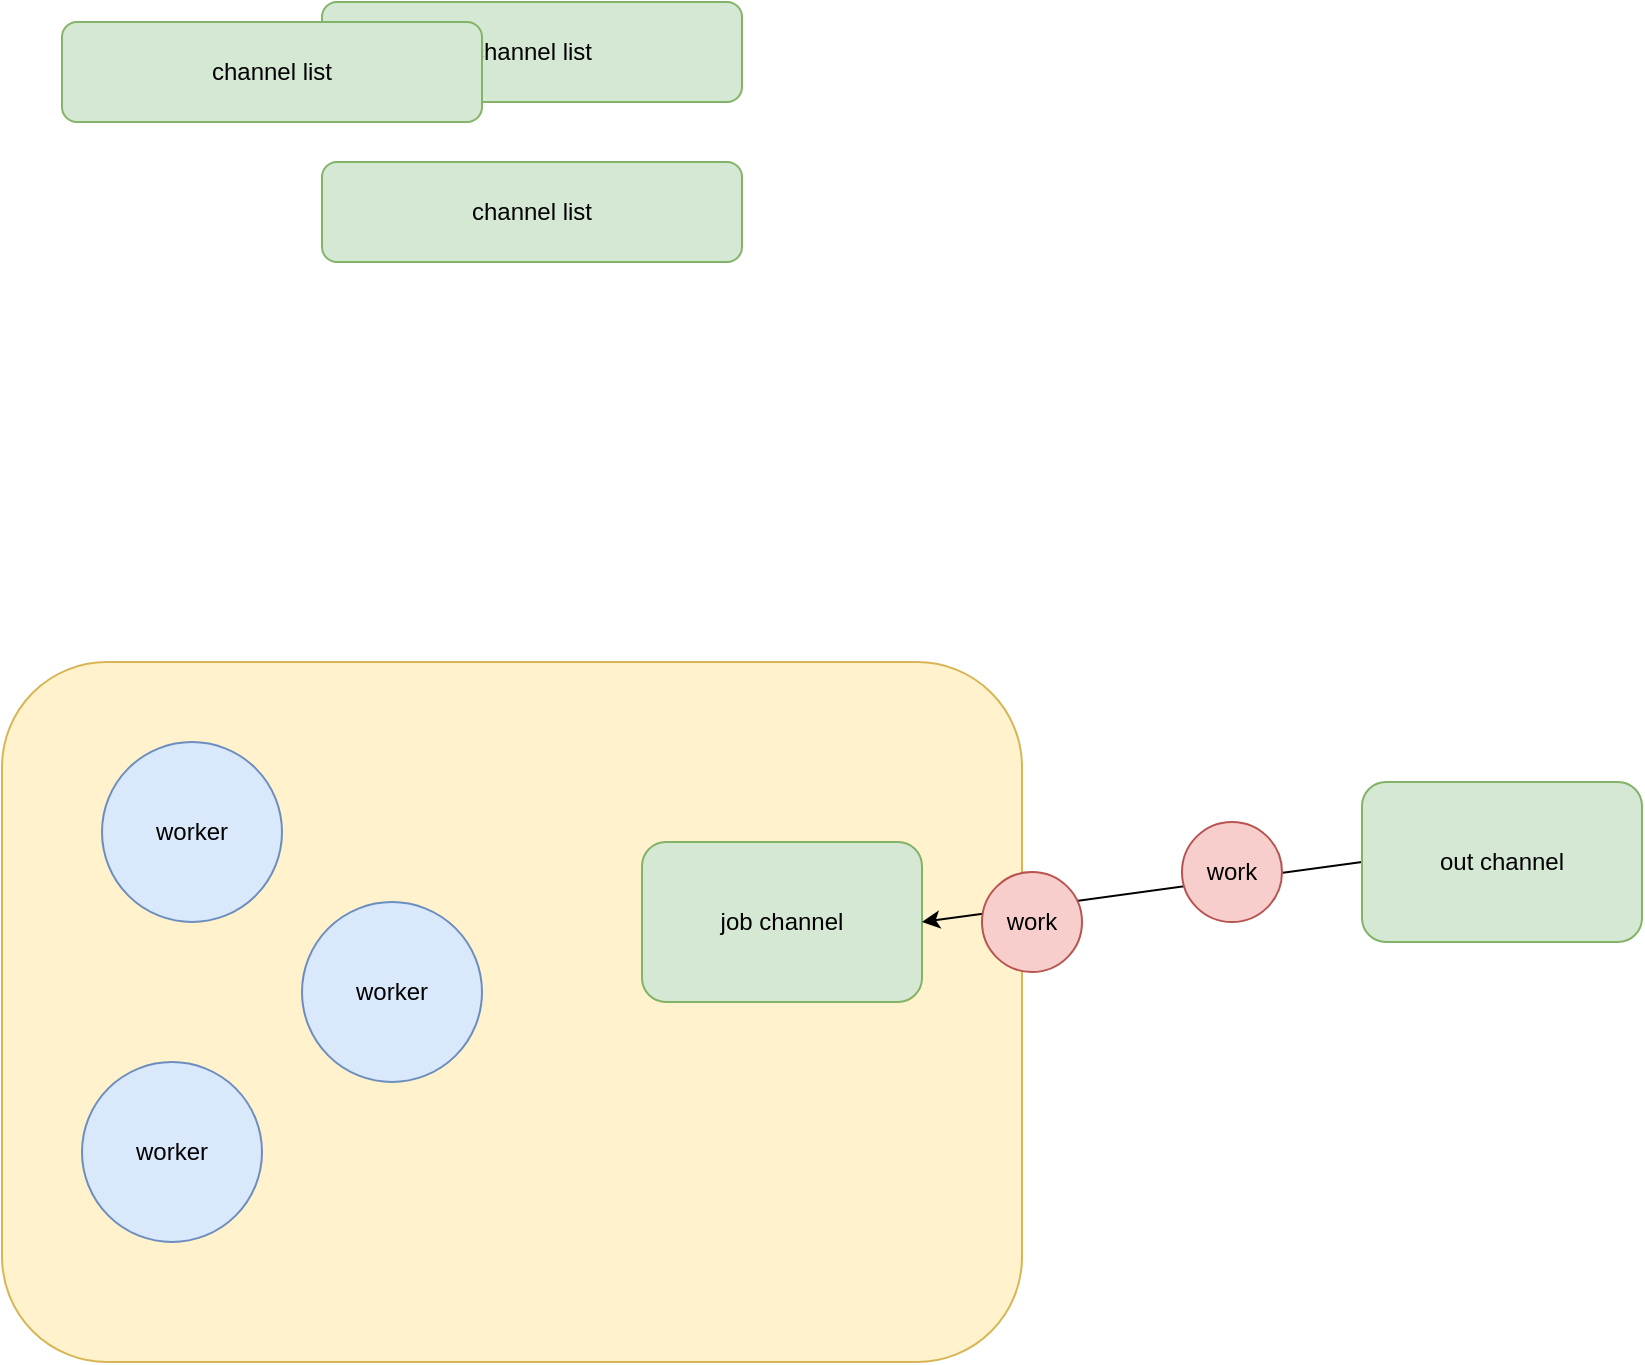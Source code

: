 <mxfile version="24.6.1" type="device">
  <diagram name="第 1 页" id="OSMjA1J-9C1KkD3Vidsf">
    <mxGraphModel dx="842" dy="1699" grid="1" gridSize="10" guides="1" tooltips="1" connect="1" arrows="1" fold="1" page="1" pageScale="1" pageWidth="827" pageHeight="1169" math="0" shadow="0">
      <root>
        <mxCell id="0" />
        <mxCell id="1" parent="0" />
        <mxCell id="7TNsfNbScLUXd0cSH6-V-1" value="" style="rounded=1;whiteSpace=wrap;html=1;fillColor=#fff2cc;strokeColor=#d6b656;" vertex="1" parent="1">
          <mxGeometry x="160" y="210" width="510" height="350" as="geometry" />
        </mxCell>
        <mxCell id="PCAG2P3OImyn86n8ni2J-2" value="worker" style="ellipse;whiteSpace=wrap;html=1;aspect=fixed;fillColor=#dae8fc;strokeColor=#6c8ebf;" parent="1" vertex="1">
          <mxGeometry x="210" y="250" width="90" height="90" as="geometry" />
        </mxCell>
        <mxCell id="PCAG2P3OImyn86n8ni2J-4" value="channel list" style="rounded=1;whiteSpace=wrap;html=1;fillColor=#d5e8d4;strokeColor=#82b366;" parent="1" vertex="1">
          <mxGeometry x="320" y="-120" width="210" height="50" as="geometry" />
        </mxCell>
        <mxCell id="PCAG2P3OImyn86n8ni2J-5" value="channel list" style="rounded=1;whiteSpace=wrap;html=1;fillColor=#d5e8d4;strokeColor=#82b366;" parent="1" vertex="1">
          <mxGeometry x="320" y="-40" width="210" height="50" as="geometry" />
        </mxCell>
        <mxCell id="PCAG2P3OImyn86n8ni2J-6" value="channel list" style="rounded=1;whiteSpace=wrap;html=1;fillColor=#d5e8d4;strokeColor=#82b366;" parent="1" vertex="1">
          <mxGeometry x="190" y="-110" width="210" height="50" as="geometry" />
        </mxCell>
        <mxCell id="PCAG2P3OImyn86n8ni2J-7" value="job channel" style="rounded=1;whiteSpace=wrap;html=1;fillColor=#d5e8d4;strokeColor=#82b366;" parent="1" vertex="1">
          <mxGeometry x="480" y="300" width="140" height="80" as="geometry" />
        </mxCell>
        <mxCell id="7TNsfNbScLUXd0cSH6-V-2" value="worker" style="ellipse;whiteSpace=wrap;html=1;aspect=fixed;fillColor=#dae8fc;strokeColor=#6c8ebf;" vertex="1" parent="1">
          <mxGeometry x="310" y="330" width="90" height="90" as="geometry" />
        </mxCell>
        <mxCell id="7TNsfNbScLUXd0cSH6-V-3" value="worker" style="ellipse;whiteSpace=wrap;html=1;aspect=fixed;fillColor=#dae8fc;strokeColor=#6c8ebf;" vertex="1" parent="1">
          <mxGeometry x="200" y="410" width="90" height="90" as="geometry" />
        </mxCell>
        <mxCell id="7TNsfNbScLUXd0cSH6-V-5" style="rounded=0;orthogonalLoop=1;jettySize=auto;html=1;exitX=0;exitY=0.5;exitDx=0;exitDy=0;entryX=1;entryY=0.5;entryDx=0;entryDy=0;" edge="1" parent="1" source="7TNsfNbScLUXd0cSH6-V-4" target="PCAG2P3OImyn86n8ni2J-7">
          <mxGeometry relative="1" as="geometry" />
        </mxCell>
        <mxCell id="7TNsfNbScLUXd0cSH6-V-4" value="out channel" style="rounded=1;whiteSpace=wrap;html=1;fillColor=#d5e8d4;strokeColor=#82b366;" vertex="1" parent="1">
          <mxGeometry x="840" y="270" width="140" height="80" as="geometry" />
        </mxCell>
        <mxCell id="7TNsfNbScLUXd0cSH6-V-6" value="work" style="ellipse;whiteSpace=wrap;html=1;aspect=fixed;fillColor=#f8cecc;strokeColor=#b85450;" vertex="1" parent="1">
          <mxGeometry x="750" y="290" width="50" height="50" as="geometry" />
        </mxCell>
        <mxCell id="7TNsfNbScLUXd0cSH6-V-7" value="work" style="ellipse;whiteSpace=wrap;html=1;aspect=fixed;fillColor=#f8cecc;strokeColor=#b85450;" vertex="1" parent="1">
          <mxGeometry x="650" y="315" width="50" height="50" as="geometry" />
        </mxCell>
      </root>
    </mxGraphModel>
  </diagram>
</mxfile>
